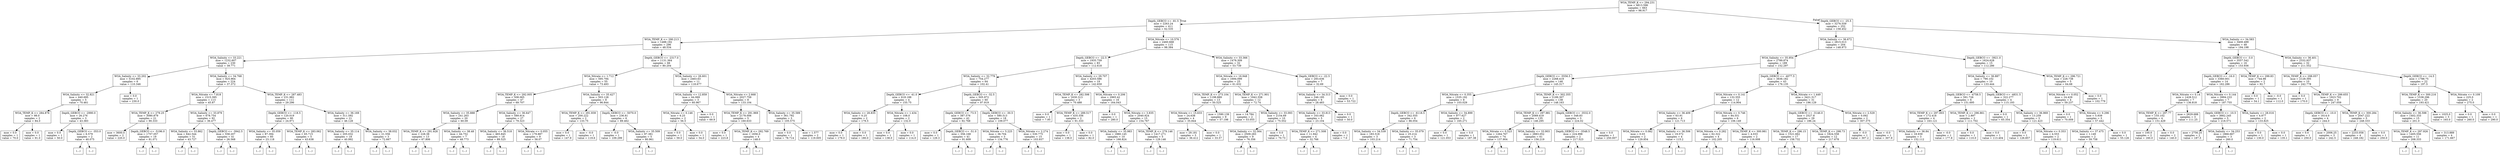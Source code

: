 digraph Tree {
node [shape=box] ;
0 [label="WOA_TEMP_K <= 294.231\nmse = 4813.596\nsamples = 663\nvalue = 98.917"] ;
1 [label="Depth_GEBCO <= -81.5\nmse = 2263.24\nsamples = 411\nvalue = 62.535"] ;
0 -> 1 [labeldistance=2.5, labelangle=45, headlabel="True"] ;
2 [label="WOA_TEMP_K <= 290.213\nmse = 1488.192\nsamples = 296\nvalue = 48.534"] ;
1 -> 2 ;
3 [label="WOA_Salinity <= 33.221\nmse = 1232.607\nsamples = 230\nvalue = 39.771"] ;
2 -> 3 ;
4 [label="WOA_Salinity <= 33.202\nmse = 5102.895\nsamples = 6\nvalue = 110.346"] ;
3 -> 4 ;
5 [label="WOA_Salinity <= 32.821\nmse = 440.695\nsamples = 5\nvalue = 70.461"] ;
4 -> 5 ;
6 [label="WOA_TEMP_K <= 284.876\nmse = 98.0\nsamples = 2\nvalue = 84.0"] ;
5 -> 6 ;
7 [label="mse = 0.0\nsamples = 1\nvalue = 70.0"] ;
6 -> 7 ;
8 [label="mse = 0.0\nsamples = 1\nvalue = 91.0"] ;
6 -> 8 ;
9 [label="Depth_GEBCO <= -2990.0\nmse = 26.276\nsamples = 3\nvalue = 43.383"] ;
5 -> 9 ;
10 [label="mse = 0.0\nsamples = 1\nvalue = 50.0"] ;
9 -> 10 ;
11 [label="Depth_GEBCO <= -353.0\nmse = 6.579\nsamples = 2\nvalue = 40.075"] ;
9 -> 11 ;
12 [label="(...)"] ;
11 -> 12 ;
13 [label="(...)"] ;
11 -> 13 ;
14 [label="mse = 0.0\nsamples = 1\nvalue = 230.0"] ;
4 -> 14 ;
15 [label="WOA_Salinity <= 34.768\nmse = 925.964\nsamples = 224\nvalue = 37.372"] ;
3 -> 15 ;
16 [label="WOA_Nitrate <= 7.818\nmse = 1515.395\nsamples = 113\nvalue = 45.87"] ;
15 -> 16 ;
17 [label="WOA_TEMP_K <= 279.25\nmse = 3080.879\nsamples = 21\nvalue = 90.333"] ;
16 -> 17 ;
18 [label="mse = 3600.0\nsamples = 2\nvalue = 220.0"] ;
17 -> 18 ;
19 [label="Depth_GEBCO <= -5196.0\nmse = 1757.057\nsamples = 19\nvalue = 81.071"] ;
17 -> 19 ;
20 [label="(...)"] ;
19 -> 20 ;
23 [label="(...)"] ;
19 -> 23 ;
50 [label="WOA_Salinity <= 33.879\nmse = 678.754\nsamples = 92\nvalue = 36.477"] ;
16 -> 50 ;
51 [label="WOA_Salinity <= 33.862\nmse = 642.544\nsamples = 51\nvalue = 43.727"] ;
50 -> 51 ;
52 [label="(...)"] ;
51 -> 52 ;
135 [label="(...)"] ;
51 -> 135 ;
142 [label="Depth_GEBCO <= -3942.5\nmse = 558.207\nsamples = 41\nvalue = 26.568"] ;
50 -> 142 ;
143 [label="(...)"] ;
142 -> 143 ;
176 [label="(...)"] ;
142 -> 176 ;
219 [label="WOA_TEMP_K <= 287.483\nmse = 231.982\nsamples = 111\nvalue = 29.296"] ;
15 -> 219 ;
220 [label="Depth_GEBCO <= -118.5\nmse = 120.019\nsamples = 90\nvalue = 24.971"] ;
219 -> 220 ;
221 [label="WOA_Salinity <= 35.059\nmse = 87.394\nsamples = 85\nvalue = 23.118"] ;
220 -> 221 ;
222 [label="(...)"] ;
221 -> 222 ;
231 [label="(...)"] ;
221 -> 231 ;
306 [label="WOA_TEMP_K <= 283.062\nmse = 65.715\nsamples = 5\nvalue = 43.638"] ;
220 -> 306 ;
307 [label="(...)"] ;
306 -> 307 ;
314 [label="(...)"] ;
306 -> 314 ;
315 [label="WOA_Salinity <= 36.169\nmse = 311.592\nsamples = 21\nvalue = 46.128"] ;
219 -> 315 ;
316 [label="WOA_Salinity <= 35.114\nmse = 205.032\nsamples = 18\nvalue = 40.992"] ;
315 -> 316 ;
317 [label="(...)"] ;
316 -> 317 ;
318 [label="(...)"] ;
316 -> 318 ;
349 [label="WOA_Salinity <= 38.032\nmse = 21.556\nsamples = 3\nvalue = 72.667"] ;
315 -> 349 ;
350 [label="(...)"] ;
349 -> 350 ;
353 [label="(...)"] ;
349 -> 353 ;
354 [label="Depth_GEBCO <= -2317.0\nmse = 1131.364\nsamples = 66\nvalue = 80.204"] ;
2 -> 354 ;
355 [label="WOA_Nitrate <= 1.712\nmse = 595.794\nsamples = 55\nvalue = 73.493"] ;
354 -> 355 ;
356 [label="WOA_TEMP_K <= 292.005\nmse = 508.065\nsamples = 47\nvalue = 69.707"] ;
355 -> 356 ;
357 [label="WOA_Salinity <= 35.888\nmse = 241.263\nsamples = 20\nvalue = 60.09"] ;
356 -> 357 ;
358 [label="WOA_TEMP_K <= 291.928\nmse = 228.38\nsamples = 13\nvalue = 67.806"] ;
357 -> 358 ;
359 [label="(...)"] ;
358 -> 359 ;
378 [label="(...)"] ;
358 -> 378 ;
379 [label="WOA_Salinity <= 38.48\nmse = 44.752\nsamples = 7\nvalue = 48.773"] ;
357 -> 379 ;
380 [label="(...)"] ;
379 -> 380 ;
391 [label="(...)"] ;
379 -> 391 ;
392 [label="WOA_Salinity <= 36.647\nmse = 589.914\nsamples = 27\nvalue = 79.323"] ;
356 -> 392 ;
393 [label="WOA_Salinity <= 36.518\nmse = 465.845\nsamples = 18\nvalue = 89.525"] ;
392 -> 393 ;
394 [label="(...)"] ;
393 -> 394 ;
413 [label="(...)"] ;
393 -> 413 ;
424 [label="WOA_Nitrate <= 0.055\nmse = 179.887\nsamples = 9\nvalue = 58.07"] ;
392 -> 424 ;
425 [label="(...)"] ;
424 -> 425 ;
426 [label="(...)"] ;
424 -> 426 ;
433 [label="WOA_Salinity <= 35.427\nmse = 503.128\nsamples = 8\nvalue = 96.844"] ;
355 -> 433 ;
434 [label="WOA_TEMP_K <= 291.939\nmse = 200.222\nsamples = 2\nvalue = 133.75"] ;
433 -> 434 ;
435 [label="mse = 0.0\nsamples = 1\nvalue = 147.9"] ;
434 -> 435 ;
436 [label="mse = -0.0\nsamples = 1\nvalue = 119.6"] ;
434 -> 436 ;
437 [label="Depth_GEBCO <= -5070.0\nmse = 236.81\nsamples = 6\nvalue = 89.462"] ;
433 -> 437 ;
438 [label="mse = -0.0\nsamples = 1\nvalue = 109.299"] ;
437 -> 438 ;
439 [label="WOA_Salinity <= 35.509\nmse = 97.381\nsamples = 5\nvalue = 80.961"] ;
437 -> 439 ;
440 [label="(...)"] ;
439 -> 440 ;
441 [label="(...)"] ;
439 -> 441 ;
448 [label="WOA_Salinity <= 26.601\nmse = 2463.63\nsamples = 11\nvalue = 118.677"] ;
354 -> 448 ;
449 [label="WOA_Salinity <= 12.859\nmse = 44.069\nsamples = 3\nvalue = 60.967"] ;
448 -> 449 ;
450 [label="WOA_Nitrate <= 0.146\nmse = 6.25\nsamples = 2\nvalue = 56.5"] ;
449 -> 450 ;
451 [label="mse = 0.0\nsamples = 1\nvalue = 59.0"] ;
450 -> 451 ;
452 [label="mse = 0.0\nsamples = 1\nvalue = 54.0"] ;
450 -> 452 ;
453 [label="mse = 0.0\nsamples = 1\nvalue = 69.9"] ;
449 -> 453 ;
454 [label="WOA_Nitrate <= 2.668\nmse = 2027.759\nsamples = 8\nvalue = 133.104"] ;
448 -> 454 ;
455 [label="WOA_TEMP_K <= 291.969\nmse = 2178.006\nsamples = 5\nvalue = 160.633"] ;
454 -> 455 ;
456 [label="mse = 0.0\nsamples = 1\nvalue = 223.8"] ;
455 -> 456 ;
457 [label="WOA_TEMP_K <= 292.769\nmse = 1656.0\nsamples = 4\nvalue = 148.0"] ;
455 -> 457 ;
458 [label="(...)"] ;
457 -> 458 ;
459 [label="(...)"] ;
457 -> 459 ;
462 [label="WOA_Salinity <= 35.589\nmse = 361.792\nsamples = 3\nvalue = 105.575"] ;
454 -> 462 ;
463 [label="mse = 0.0\nsamples = 1\nvalue = 78.714"] ;
462 -> 463 ;
464 [label="mse = 1.577\nsamples = 2\nvalue = 119.005"] ;
462 -> 464 ;
465 [label="WOA_Nitrate <= 10.576\nmse = 2460.668\nsamples = 115\nvalue = 98.384"] ;
1 -> 465 ;
466 [label="Depth_GEBCO <= -22.5\nmse = 1935.759\nsamples = 83\nvalue = 112.618"] ;
465 -> 466 ;
467 [label="WOA_Salinity <= 32.779\nmse = 754.277\nsamples = 64\nvalue = 102.41"] ;
466 -> 467 ;
468 [label="Depth_GEBCO <= -41.0\nmse = 618.188\nsamples = 4\nvalue = 155.75"] ;
467 -> 468 ;
469 [label="WOA_Salinity <= 28.835\nmse = 0.25\nsamples = 2\nvalue = 179.5"] ;
468 -> 469 ;
470 [label="mse = 0.0\nsamples = 1\nvalue = 179.0"] ;
469 -> 470 ;
471 [label="mse = 0.0\nsamples = 1\nvalue = 180.0"] ;
469 -> 471 ;
472 [label="WOA_Nitrate <= 1.434\nmse = 108.0\nsamples = 2\nvalue = 132.0"] ;
468 -> 472 ;
473 [label="mse = 0.0\nsamples = 1\nvalue = 138.0"] ;
472 -> 473 ;
474 [label="mse = 0.0\nsamples = 1\nvalue = 114.0"] ;
472 -> 474 ;
475 [label="Depth_GEBCO <= -32.5\nmse = 505.972\nsamples = 60\nvalue = 97.919"] ;
467 -> 475 ;
476 [label="Depth_GEBCO <= -73.5\nmse = 387.576\nsamples = 42\nvalue = 92.768"] ;
475 -> 476 ;
477 [label="mse = 0.0\nsamples = 1\nvalue = 129.3"] ;
476 -> 477 ;
478 [label="Depth_GEBCO <= -51.0\nmse = 356.168\nsamples = 41\nvalue = 91.609"] ;
476 -> 478 ;
479 [label="(...)"] ;
478 -> 479 ;
486 [label="(...)"] ;
478 -> 486 ;
531 [label="Depth_GEBCO <= -30.5\nmse = 580.513\nsamples = 18\nvalue = 109.077"] ;
475 -> 531 ;
532 [label="WOA_Nitrate <= 5.225\nmse = 36.704\nsamples = 3\nvalue = 134.776"] ;
531 -> 532 ;
533 [label="(...)"] ;
532 -> 533 ;
534 [label="(...)"] ;
532 -> 534 ;
537 [label="WOA_Nitrate <= 2.274\nmse = 530.775\nsamples = 15\nvalue = 103.937"] ;
531 -> 537 ;
538 [label="(...)"] ;
537 -> 538 ;
549 [label="(...)"] ;
537 -> 549 ;
558 [label="WOA_Salinity <= 29.707\nmse = 4203.586\nsamples = 19\nvalue = 142.659"] ;
466 -> 558 ;
559 [label="WOA_TEMP_K <= 282.598\nmse = 1630.313\nsamples = 3\nvalue = 70.488"] ;
558 -> 559 ;
560 [label="mse = 0.0\nsamples = 1\nvalue = 7.95"] ;
559 -> 560 ;
561 [label="WOA_TEMP_K <= 289.517\nmse = 435.556\nsamples = 2\nvalue = 91.333"] ;
559 -> 561 ;
562 [label="mse = 0.0\nsamples = 1\nvalue = 138.0"] ;
561 -> 562 ;
563 [label="mse = 0.0\nsamples = 1\nvalue = 82.0"] ;
561 -> 563 ;
564 [label="WOA_Nitrate <= 0.206\nmse = 2965.42\nsamples = 16\nvalue = 164.043"] ;
558 -> 564 ;
565 [label="mse = 0.0\nsamples = 1\nvalue = 280.0"] ;
564 -> 565 ;
566 [label="WOA_Nitrate <= 3.835\nmse = 2040.924\nsamples = 15\nvalue = 154.767"] ;
564 -> 566 ;
567 [label="WOA_Salinity <= 35.983\nmse = 1880.145\nsamples = 10\nvalue = 166.824"] ;
566 -> 567 ;
568 [label="(...)"] ;
567 -> 568 ;
581 [label="(...)"] ;
567 -> 581 ;
584 [label="WOA_TEMP_K <= 279.146\nmse = 1417.271\nsamples = 5\nvalue = 129.146"] ;
566 -> 584 ;
585 [label="(...)"] ;
584 -> 585 ;
588 [label="(...)"] ;
584 -> 588 ;
593 [label="WOA_Salinity <= 33.366\nmse = 1478.309\nsamples = 32\nvalue = 53.739"] ;
465 -> 593 ;
594 [label="WOA_Nitrate <= 16.948\nmse = 1694.099\nsamples = 25\nvalue = 61.632"] ;
593 -> 594 ;
595 [label="WOA_TEMP_K <= 273.104\nmse = 1198.889\nsamples = 13\nvalue = 50.525"] ;
594 -> 595 ;
596 [label="WOA_Nitrate <= 15.633\nmse = 24.638\nsamples = 4\nvalue = 35.844"] ;
595 -> 596 ;
597 [label="mse = 29.181\nsamples = 3\nvalue = 36.412"] ;
596 -> 597 ;
598 [label="mse = 0.0\nsamples = 1\nvalue = 33.57"] ;
596 -> 598 ;
599 [label="mse = 1590.139\nsamples = 9\nvalue = 57.198"] ;
595 -> 599 ;
600 [label="WOA_TEMP_K <= 271.901\nmse = 1942.558\nsamples = 12\nvalue = 72.74"] ;
594 -> 600 ;
601 [label="mse = 14.784\nsamples = 2\nvalue = 53.055"] ;
600 -> 601 ;
602 [label="WOA_Salinity <= 33.093\nmse = 2154.69\nsamples = 10\nvalue = 75.552"] ;
600 -> 602 ;
603 [label="WOA_Salinity <= 32.564\nmse = 2509.283\nsamples = 9\nvalue = 76.356"] ;
602 -> 603 ;
604 [label="(...)"] ;
603 -> 604 ;
605 [label="(...)"] ;
603 -> 605 ;
606 [label="mse = 0.0\nsamples = 1\nvalue = 70.73"] ;
602 -> 606 ;
607 [label="Depth_GEBCO <= -22.5\nmse = 293.636\nsamples = 7\nvalue = 32.69"] ;
593 -> 607 ;
608 [label="WOA_Salinity <= 34.313\nmse = 246.195\nsamples = 6\nvalue = 28.483"] ;
607 -> 608 ;
609 [label="WOA_Salinity <= 33.813\nmse = 163.062\nsamples = 5\nvalue = 23.104"] ;
608 -> 609 ;
610 [label="WOA_TEMP_K <= 271.508\nmse = 11.942\nsamples = 4\nvalue = 32.766"] ;
609 -> 610 ;
611 [label="(...)"] ;
610 -> 611 ;
612 [label="(...)"] ;
610 -> 612 ;
615 [label="mse = 0.0\nsamples = 1\nvalue = 7.0"] ;
609 -> 615 ;
616 [label="mse = 0.0\nsamples = 1\nvalue = 50.0"] ;
608 -> 616 ;
617 [label="mse = 0.0\nsamples = 1\nvalue = 53.722"] ;
607 -> 617 ;
618 [label="Depth_GEBCO <= -25.5\nmse = 3276.559\nsamples = 252\nvalue = 158.452"] ;
0 -> 618 [labeldistance=2.5, labelangle=-45, headlabel="False"] ;
619 [label="WOA_Salinity <= 36.672\nmse = 2815.013\nsamples = 204\nvalue = 148.973"] ;
618 -> 619 ;
620 [label="WOA_Salinity <= 35.954\nmse = 2789.874\nsamples = 189\nvalue = 152.297"] ;
619 -> 620 ;
621 [label="Depth_GEBCO <= -5556.5\nmse = 2268.419\nsamples = 146\nvalue = 145.317"] ;
620 -> 621 ;
622 [label="WOA_Nitrate <= 0.355\nmse = 1535.192\nsamples = 8\nvalue = 103.029"] ;
621 -> 622 ;
623 [label="Depth_GEBCO <= -6118.5\nmse = 342.555\nsamples = 6\nvalue = 86.054"] ;
622 -> 623 ;
624 [label="WOA_Salinity <= 34.539\nmse = 183.518\nsamples = 3\nvalue = 103.214"] ;
623 -> 624 ;
625 [label="(...)"] ;
624 -> 625 ;
628 [label="(...)"] ;
624 -> 628 ;
629 [label="WOA_Salinity <= 35.079\nmse = 25.214\nsamples = 3\nvalue = 71.754"] ;
623 -> 629 ;
630 [label="(...)"] ;
629 -> 630 ;
631 [label="(...)"] ;
629 -> 631 ;
632 [label="WOA_Salinity <= 34.899\nmse = 977.627\nsamples = 2\nvalue = 165.271"] ;
622 -> 632 ;
633 [label="mse = 0.0\nsamples = 1\nvalue = 121.053"] ;
632 -> 633 ;
634 [label="mse = 0.0\nsamples = 1\nvalue = 187.38"] ;
632 -> 634 ;
635 [label="WOA_TEMP_K <= 302.355\nmse = 2189.307\nsamples = 138\nvalue = 148.163"] ;
621 -> 635 ;
636 [label="WOA_TEMP_K <= 297.981\nmse = 2089.419\nsamples = 135\nvalue = 146.295"] ;
635 -> 636 ;
637 [label="WOA_Nitrate <= 0.523\nmse = 1264.767\nsamples = 74\nvalue = 137.904"] ;
636 -> 637 ;
638 [label="(...)"] ;
637 -> 638 ;
731 [label="(...)"] ;
637 -> 731 ;
760 [label="WOA_Salinity <= 33.903\nmse = 2883.052\nsamples = 61\nvalue = 156.219"] ;
636 -> 760 ;
761 [label="(...)"] ;
760 -> 761 ;
786 [label="(...)"] ;
760 -> 786 ;
869 [label="Depth_GEBCO <= -3532.0\nmse = 348.83\nsamples = 3\nvalue = 224.02"] ;
635 -> 869 ;
870 [label="Depth_GEBCO <= -3548.5\nmse = 224.998\nsamples = 2\nvalue = 217.523"] ;
869 -> 870 ;
871 [label="(...)"] ;
870 -> 871 ;
872 [label="(...)"] ;
870 -> 872 ;
873 [label="mse = 0.0\nsamples = 1\nvalue = 250.007"] ;
869 -> 873 ;
874 [label="Depth_GEBCO <= -4077.5\nmse = 3836.182\nsamples = 43\nvalue = 176.135"] ;
620 -> 874 ;
875 [label="WOA_Nitrate <= 0.141\nmse = 132.555\nsamples = 12\nvalue = 114.904"] ;
874 -> 875 ;
876 [label="WOA_Salinity <= 36.409\nmse = 63.91\nsamples = 6\nvalue = 121.713"] ;
875 -> 876 ;
877 [label="WOA_Nitrate <= 0.082\nmse = 0.03\nsamples = 2\nvalue = 129.854"] ;
876 -> 877 ;
878 [label="(...)"] ;
877 -> 878 ;
879 [label="(...)"] ;
877 -> 879 ;
880 [label="WOA_Salinity <= 36.506\nmse = 19.572\nsamples = 4\nvalue = 115.2"] ;
876 -> 880 ;
881 [label="(...)"] ;
880 -> 881 ;
884 [label="(...)"] ;
880 -> 884 ;
885 [label="WOA_Nitrate <= 0.746\nmse = 84.551\nsamples = 6\nvalue = 106.149"] ;
875 -> 885 ;
886 [label="WOA_Nitrate <= 0.282\nmse = 62.322\nsamples = 4\nvalue = 102.205"] ;
885 -> 886 ;
887 [label="(...)"] ;
886 -> 887 ;
890 [label="(...)"] ;
886 -> 890 ;
891 [label="WOA_TEMP_K <= 300.981\nmse = 4.033\nsamples = 2\nvalue = 116.008"] ;
885 -> 891 ;
892 [label="(...)"] ;
891 -> 892 ;
893 [label="(...)"] ;
891 -> 893 ;
894 [label="WOA_Nitrate <= 1.449\nmse = 3421.517\nsamples = 31\nvalue = 196.129"] ;
874 -> 894 ;
895 [label="Depth_GEBCO <= -3146.0\nmse = 2527.8\nsamples = 29\nvalue = 186.24"] ;
894 -> 895 ;
896 [label="WOA_TEMP_K <= 296.15\nmse = 1521.662\nsamples = 17\nvalue = 158.732"] ;
895 -> 896 ;
897 [label="(...)"] ;
896 -> 897 ;
902 [label="(...)"] ;
896 -> 902 ;
919 [label="WOA_TEMP_K <= 298.73\nmse = 1824.558\nsamples = 12\nvalue = 217.678"] ;
895 -> 919 ;
920 [label="(...)"] ;
919 -> 920 ;
927 [label="(...)"] ;
919 -> 927 ;
932 [label="WOA_Nitrate <= 2.529\nmse = 0.092\nsamples = 2\nvalue = 307.375"] ;
894 -> 932 ;
933 [label="mse = -0.0\nsamples = 1\nvalue = 307.2"] ;
932 -> 933 ;
934 [label="mse = -0.0\nsamples = 1\nvalue = 307.9"] ;
932 -> 934 ;
935 [label="Depth_GEBCO <= -3921.0\nmse = 1624.628\nsamples = 15\nvalue = 112.286"] ;
619 -> 935 ;
936 [label="WOA_Salinity <= 36.887\nmse = 790.102\nsamples = 10\nvalue = 133.444"] ;
935 -> 936 ;
937 [label="Depth_GEBCO <= -4758.5\nmse = 591.726\nsamples = 6\nvalue = 151.695"] ;
936 -> 937 ;
938 [label="WOA_TEMP_K <= 297.003\nmse = 172.418\nsamples = 4\nvalue = 163.121"] ;
937 -> 938 ;
939 [label="WOA_Salinity <= 36.84\nmse = 18.939\nsamples = 3\nvalue = 152.112"] ;
938 -> 939 ;
940 [label="(...)"] ;
939 -> 940 ;
941 [label="(...)"] ;
939 -> 941 ;
944 [label="mse = -0.0\nsamples = 1\nvalue = 177.8"] ;
938 -> 944 ;
945 [label="WOA_TEMP_K <= 296.861\nmse = 2.897\nsamples = 2\nvalue = 111.702"] ;
937 -> 945 ;
946 [label="mse = 0.0\nsamples = 1\nvalue = 110.0"] ;
945 -> 946 ;
947 [label="mse = 0.0\nsamples = 1\nvalue = 113.404"] ;
945 -> 947 ;
948 [label="Depth_GEBCO <= -4831.5\nmse = 322.277\nsamples = 4\nvalue = 115.193"] ;
936 -> 948 ;
949 [label="mse = 0.0\nsamples = 1\nvalue = 65.354"] ;
948 -> 949 ;
950 [label="WOA_Salinity <= 36.969\nmse = 13.259\nsamples = 3\nvalue = 121.423"] ;
948 -> 950 ;
951 [label="mse = 0.0\nsamples = 1\nvalue = 126.857"] ;
950 -> 951 ;
952 [label="WOA_Nitrate <= 0.353\nmse = 4.553\nsamples = 2\nvalue = 119.611"] ;
950 -> 952 ;
953 [label="(...)"] ;
952 -> 953 ;
954 [label="(...)"] ;
952 -> 954 ;
955 [label="WOA_TEMP_K <= 296.721\nmse = 228.738\nsamples = 5\nvalue = 64.68"] ;
935 -> 955 ;
956 [label="WOA_Nitrate <= 0.052\nmse = 24.429\nsamples = 4\nvalue = 59.237"] ;
955 -> 956 ;
957 [label="mse = 0.0\nsamples = 1\nvalue = 70.009"] ;
956 -> 957 ;
958 [label="WOA_Nitrate <= 0.296\nmse = 5.939\nsamples = 3\nvalue = 57.442"] ;
956 -> 958 ;
959 [label="WOA_Salinity <= 37.475\nmse = 1.149\nsamples = 2\nvalue = 59.758"] ;
958 -> 959 ;
960 [label="(...)"] ;
959 -> 960 ;
961 [label="(...)"] ;
959 -> 961 ;
962 [label="mse = 0.0\nsamples = 1\nvalue = 55.126"] ;
958 -> 962 ;
963 [label="mse = 0.0\nsamples = 1\nvalue = 102.779"] ;
955 -> 963 ;
964 [label="WOA_Salinity <= 34.583\nmse = 3400.499\nsamples = 48\nvalue = 194.198"] ;
618 -> 964 ;
965 [label="Depth_GEBCO <= -3.0\nmse = 3557.542\nsamples = 16\nvalue = 153.936"] ;
964 -> 965 ;
966 [label="Depth_GEBCO <= -16.0\nmse = 3360.001\nsamples = 14\nvalue = 162.286"] ;
965 -> 966 ;
967 [label="WOA_Nitrate <= 0.14\nmse = 1428.512\nsamples = 7\nvalue = 136.818"] ;
966 -> 967 ;
968 [label="WOA_TEMP_K <= 297.77\nmse = 155.102\nsamples = 4\nvalue = 151.429"] ;
967 -> 968 ;
969 [label="mse = 100.0\nsamples = 2\nvalue = 160.0"] ;
968 -> 969 ;
970 [label="mse = 0.0\nsamples = 2\nvalue = 140.0"] ;
968 -> 970 ;
971 [label="mse = 2629.688\nsamples = 3\nvalue = 111.25"] ;
967 -> 971 ;
972 [label="WOA_Nitrate <= 0.144\nmse = 3994.233\nsamples = 7\nvalue = 187.755"] ;
966 -> 972 ;
973 [label="Depth_GEBCO <= -10.5\nmse = 3662.245\nsamples = 5\nvalue = 218.571"] ;
972 -> 973 ;
974 [label="mse = 2756.25\nsamples = 2\nvalue = 187.5"] ;
973 -> 974 ;
975 [label="WOA_Salinity <= 34.253\nmse = 1866.667\nsamples = 3\nvalue = 260.0"] ;
973 -> 975 ;
976 [label="(...)"] ;
975 -> 976 ;
977 [label="(...)"] ;
975 -> 977 ;
978 [label="WOA_Salinity <= 28.016\nmse = 4.877\nsamples = 2\nvalue = 133.825"] ;
972 -> 978 ;
979 [label="mse = 0.0\nsamples = 1\nvalue = 130.0"] ;
978 -> 979 ;
980 [label="mse = 0.0\nsamples = 1\nvalue = 135.1"] ;
978 -> 980 ;
981 [label="WOA_TEMP_K <= 299.83\nmse = 744.98\nsamples = 2\nvalue = 92.7"] ;
965 -> 981 ;
982 [label="mse = 0.0\nsamples = 1\nvalue = 54.1"] ;
981 -> 982 ;
983 [label="mse = -0.0\nsamples = 1\nvalue = 112.0"] ;
981 -> 983 ;
984 [label="WOA_Salinity <= 36.401\nmse = 2332.937\nsamples = 32\nvalue = 211.552"] ;
964 -> 984 ;
985 [label="WOA_TEMP_K <= 298.057\nmse = 2128.395\nsamples = 10\nvalue = 242.778"] ;
984 -> 985 ;
986 [label="mse = 0.0\nsamples = 1\nvalue = 170.0"] ;
985 -> 986 ;
987 [label="WOA_TEMP_K <= 299.655\nmse = 1923.702\nsamples = 9\nvalue = 247.059"] ;
985 -> 987 ;
988 [label="Depth_GEBCO <= -10.0\nmse = 1614.0\nsamples = 4\nvalue = 244.0"] ;
987 -> 988 ;
989 [label="mse = 0.0\nsamples = 1\nvalue = 250.0"] ;
988 -> 989 ;
990 [label="mse = 2006.25\nsamples = 3\nvalue = 242.5"] ;
988 -> 990 ;
991 [label="WOA_TEMP_K <= 300.284\nmse = 2047.222\nsamples = 5\nvalue = 248.333"] ;
987 -> 991 ;
992 [label="mse = 2233.058\nsamples = 4\nvalue = 248.182"] ;
991 -> 992 ;
993 [label="mse = 0.0\nsamples = 1\nvalue = 250.0"] ;
991 -> 993 ;
994 [label="Depth_GEBCO <= -14.5\nmse = 1788.75\nsamples = 22\nvalue = 197.5"] ;
984 -> 994 ;
995 [label="WOA_TEMP_K <= 300.216\nmse = 1538.296\nsamples = 20\nvalue = 193.421"] ;
994 -> 995 ;
996 [label="WOA_Salinity <= 36.598\nmse = 1402.333\nsamples = 15\nvalue = 201.0"] ;
995 -> 996 ;
997 [label="WOA_TEMP_K <= 297.926\nmse = 1405.556\nsamples = 11\nvalue = 208.333"] ;
996 -> 997 ;
998 [label="(...)"] ;
997 -> 998 ;
1001 [label="(...)"] ;
997 -> 1001 ;
1004 [label="mse = 313.889\nsamples = 4\nvalue = 171.667"] ;
996 -> 1004 ;
1005 [label="mse = 1025.0\nsamples = 5\nvalue = 165.0"] ;
995 -> 1005 ;
1006 [label="WOA_Nitrate <= 0.109\nmse = 225.0\nsamples = 2\nvalue = 275.0"] ;
994 -> 1006 ;
1007 [label="mse = 0.0\nsamples = 1\nvalue = 260.0"] ;
1006 -> 1007 ;
1008 [label="mse = 0.0\nsamples = 1\nvalue = 290.0"] ;
1006 -> 1008 ;
}